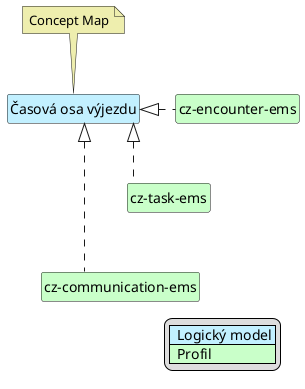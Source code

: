 @startuml
hide circle
hide stereotype
hide members
hide methods
skinparam linetype ortho
skinparam class {
BackgroundColor<<LogicalModel>> #APPLICATION
BackgroundColor<<Profile>> #TECHNOLOGY
}
legend right
| <#APPLICATION>  Logický model |
| <#TECHNOLOGY>  Profil |
endlegend

class "Časová osa výjezdu" <<LogicalModel>> [[StructureDefinition-LogDispatchDataCz.html]]
note top #EEEEAE [[ConceptMap-DispatchDataEMS2FHIR-cz.html]]
Concept Map
endnote

class "cz-communication-ems" <<Profile>> [[StructureDefinition-cz-communication-ems.html]]
class "cz-task-ems" <<Profile>> [[StructureDefinition-cz-task-ems.html]]
class "cz-encounter-ems" <<Profile>> [[StructureDefinition-cz-encounter-ems.html]]

"Časová osa výjezdu" <|. "cz-encounter-ems"
"Časová osa výjezdu" <|. "cz-task-ems"
"Časová osa výjezdu" <|. "cz-communication-ems"

"cz-encounter-ems" -d[hidden]-> "cz-task-ems"
"cz-task-ems" -d[hidden]-> "cz-communication-ems"

@enduml
